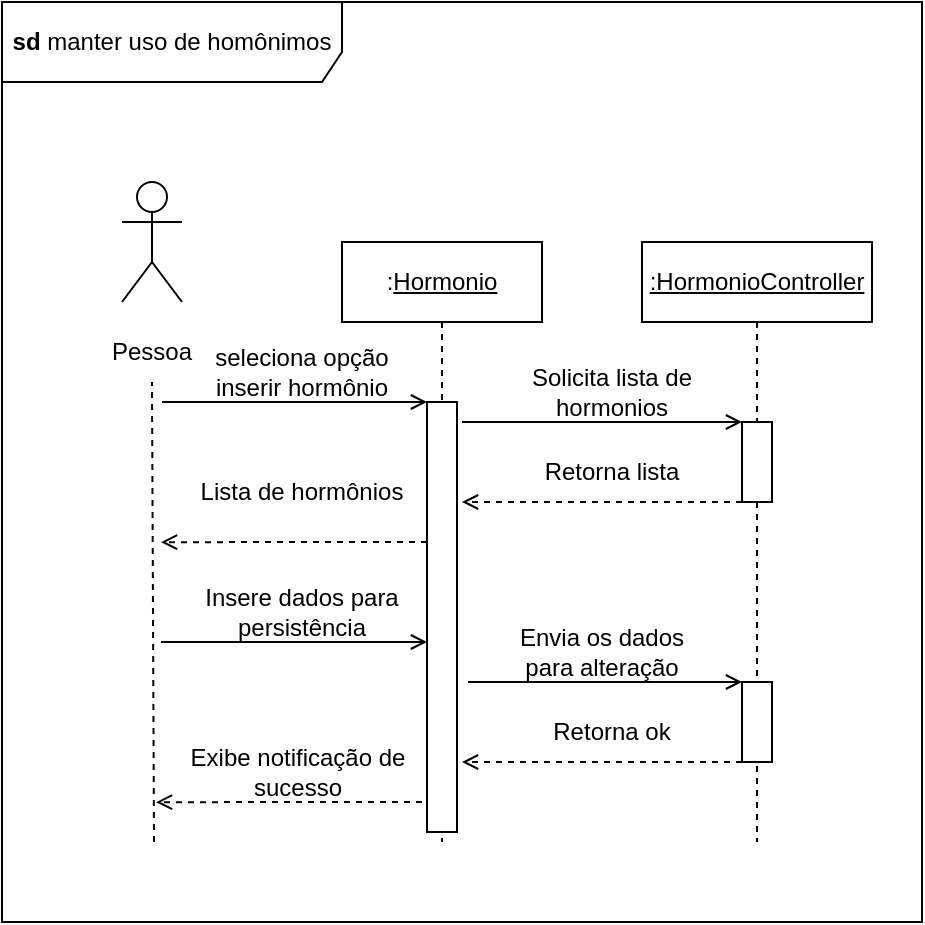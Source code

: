 <mxfile version="21.7.2" type="github">
  <diagram name="Página-1" id="gihpD0etb8r8OHIwZ6kv">
    <mxGraphModel dx="1434" dy="800" grid="0" gridSize="10" guides="1" tooltips="1" connect="1" arrows="1" fold="1" page="1" pageScale="1" pageWidth="827" pageHeight="1169" math="0" shadow="0">
      <root>
        <mxCell id="0" />
        <mxCell id="1" parent="0" />
        <mxCell id="MCNykvPJfx8BUbakbppT-4" value="&lt;b&gt;sd &lt;/b&gt;manter uso de homônimos" style="shape=umlFrame;whiteSpace=wrap;html=1;pointerEvents=0;width=170;height=40;" vertex="1" parent="1">
          <mxGeometry x="160" y="120" width="460" height="460" as="geometry" />
        </mxCell>
        <mxCell id="MCNykvPJfx8BUbakbppT-7" value=":&lt;u&gt;Hormonio&lt;/u&gt;" style="shape=umlLifeline;perimeter=lifelinePerimeter;whiteSpace=wrap;html=1;container=1;dropTarget=0;collapsible=0;recursiveResize=0;outlineConnect=0;portConstraint=eastwest;newEdgeStyle={&quot;curved&quot;:0,&quot;rounded&quot;:0};" vertex="1" parent="1">
          <mxGeometry x="330" y="240" width="100" height="300" as="geometry" />
        </mxCell>
        <mxCell id="MCNykvPJfx8BUbakbppT-8" value="&lt;u&gt;:HormonioController&lt;/u&gt;" style="shape=umlLifeline;perimeter=lifelinePerimeter;whiteSpace=wrap;html=1;container=1;dropTarget=0;collapsible=0;recursiveResize=0;outlineConnect=0;portConstraint=eastwest;newEdgeStyle={&quot;curved&quot;:0,&quot;rounded&quot;:0};" vertex="1" parent="1">
          <mxGeometry x="480" y="240" width="115" height="300" as="geometry" />
        </mxCell>
        <mxCell id="MCNykvPJfx8BUbakbppT-11" value="" style="shape=umlActor;verticalLabelPosition=bottom;verticalAlign=top;html=1;" vertex="1" parent="1">
          <mxGeometry x="220" y="210" width="30" height="60" as="geometry" />
        </mxCell>
        <mxCell id="MCNykvPJfx8BUbakbppT-18" value="Pessoa" style="text;html=1;strokeColor=none;fillColor=none;align=center;verticalAlign=middle;whiteSpace=wrap;rounded=0;" vertex="1" parent="1">
          <mxGeometry x="205" y="280" width="60" height="30" as="geometry" />
        </mxCell>
        <mxCell id="MCNykvPJfx8BUbakbppT-21" value="" style="endArrow=none;dashed=1;html=1;rounded=0;entryX=0.5;entryY=1;entryDx=0;entryDy=0;exitX=0.55;exitY=0;exitDx=0;exitDy=0;exitPerimeter=0;" edge="1" parent="1" source="MCNykvPJfx8BUbakbppT-22" target="MCNykvPJfx8BUbakbppT-18">
          <mxGeometry width="50" height="50" relative="1" as="geometry">
            <mxPoint x="390" y="440" as="sourcePoint" />
            <mxPoint x="440" y="390" as="targetPoint" />
          </mxGeometry>
        </mxCell>
        <mxCell id="MCNykvPJfx8BUbakbppT-22" value="" style="text;strokeColor=none;fillColor=none;align=left;verticalAlign=middle;spacingTop=-1;spacingLeft=4;spacingRight=4;rotatable=0;labelPosition=right;points=[];portConstraint=eastwest;" vertex="1" parent="1">
          <mxGeometry x="225" y="540" width="20" height="14" as="geometry" />
        </mxCell>
        <mxCell id="MCNykvPJfx8BUbakbppT-23" value="" style="rounded=0;whiteSpace=wrap;html=1;" vertex="1" parent="1">
          <mxGeometry x="372.5" y="320" width="15" height="215" as="geometry" />
        </mxCell>
        <mxCell id="MCNykvPJfx8BUbakbppT-26" value="" style="endArrow=open;html=1;rounded=0;entryX=0;entryY=0;entryDx=0;entryDy=0;endFill=0;" edge="1" parent="1" target="MCNykvPJfx8BUbakbppT-23">
          <mxGeometry width="50" height="50" relative="1" as="geometry">
            <mxPoint x="240" y="320" as="sourcePoint" />
            <mxPoint x="440" y="390" as="targetPoint" />
          </mxGeometry>
        </mxCell>
        <mxCell id="MCNykvPJfx8BUbakbppT-28" value="" style="endArrow=open;html=1;rounded=0;endFill=0;entryX=0;entryY=0;entryDx=0;entryDy=0;" edge="1" parent="1" target="MCNykvPJfx8BUbakbppT-29">
          <mxGeometry width="50" height="50" relative="1" as="geometry">
            <mxPoint x="393" y="460" as="sourcePoint" />
            <mxPoint x="383" y="330" as="targetPoint" />
          </mxGeometry>
        </mxCell>
        <mxCell id="MCNykvPJfx8BUbakbppT-29" value="" style="rounded=0;whiteSpace=wrap;html=1;" vertex="1" parent="1">
          <mxGeometry x="530" y="460" width="15" height="40" as="geometry" />
        </mxCell>
        <mxCell id="MCNykvPJfx8BUbakbppT-30" value="" style="endArrow=open;html=1;rounded=0;endFill=0;exitX=0;exitY=1;exitDx=0;exitDy=0;dashed=1;" edge="1" parent="1" source="MCNykvPJfx8BUbakbppT-29">
          <mxGeometry width="50" height="50" relative="1" as="geometry">
            <mxPoint x="401" y="380" as="sourcePoint" />
            <mxPoint x="390" y="500" as="targetPoint" />
          </mxGeometry>
        </mxCell>
        <mxCell id="MCNykvPJfx8BUbakbppT-31" value="Envia os dados para alteração" style="text;html=1;strokeColor=none;fillColor=none;align=center;verticalAlign=middle;whiteSpace=wrap;rounded=0;" vertex="1" parent="1">
          <mxGeometry x="405" y="430" width="110" height="30" as="geometry" />
        </mxCell>
        <mxCell id="MCNykvPJfx8BUbakbppT-32" value="Retorna ok" style="text;html=1;strokeColor=none;fillColor=none;align=center;verticalAlign=middle;whiteSpace=wrap;rounded=0;" vertex="1" parent="1">
          <mxGeometry x="425" y="470" width="80" height="30" as="geometry" />
        </mxCell>
        <mxCell id="MCNykvPJfx8BUbakbppT-33" value="" style="endArrow=open;html=1;rounded=0;endFill=0;exitX=0.033;exitY=0.195;exitDx=0;exitDy=0;dashed=1;exitPerimeter=0;" edge="1" parent="1">
          <mxGeometry width="50" height="50" relative="1" as="geometry">
            <mxPoint x="372.505" y="390.005" as="sourcePoint" />
            <mxPoint x="239.51" y="390.08" as="targetPoint" />
          </mxGeometry>
        </mxCell>
        <mxCell id="MCNykvPJfx8BUbakbppT-34" value="seleciona opção inserir hormônio" style="text;html=1;strokeColor=none;fillColor=none;align=center;verticalAlign=middle;whiteSpace=wrap;rounded=0;" vertex="1" parent="1">
          <mxGeometry x="255" y="290" width="110" height="30" as="geometry" />
        </mxCell>
        <mxCell id="MCNykvPJfx8BUbakbppT-35" value="Lista de hormônios" style="text;html=1;strokeColor=none;fillColor=none;align=center;verticalAlign=middle;whiteSpace=wrap;rounded=0;" vertex="1" parent="1">
          <mxGeometry x="245" y="350" width="130" height="30" as="geometry" />
        </mxCell>
        <mxCell id="MCNykvPJfx8BUbakbppT-37" value="" style="rounded=0;whiteSpace=wrap;html=1;" vertex="1" parent="1">
          <mxGeometry x="530" y="330" width="15" height="40" as="geometry" />
        </mxCell>
        <mxCell id="MCNykvPJfx8BUbakbppT-38" value="Solicita lista de hormonios" style="text;html=1;strokeColor=none;fillColor=none;align=center;verticalAlign=middle;whiteSpace=wrap;rounded=0;" vertex="1" parent="1">
          <mxGeometry x="400" y="300" width="130" height="30" as="geometry" />
        </mxCell>
        <mxCell id="MCNykvPJfx8BUbakbppT-39" value="Retorna lista" style="text;html=1;strokeColor=none;fillColor=none;align=center;verticalAlign=middle;whiteSpace=wrap;rounded=0;" vertex="1" parent="1">
          <mxGeometry x="425" y="340" width="80" height="30" as="geometry" />
        </mxCell>
        <mxCell id="MCNykvPJfx8BUbakbppT-40" value="" style="endArrow=open;html=1;rounded=0;endFill=0;entryX=0;entryY=0;entryDx=0;entryDy=0;" edge="1" parent="1">
          <mxGeometry width="50" height="50" relative="1" as="geometry">
            <mxPoint x="390" y="330" as="sourcePoint" />
            <mxPoint x="530" y="330" as="targetPoint" />
          </mxGeometry>
        </mxCell>
        <mxCell id="MCNykvPJfx8BUbakbppT-41" value="" style="endArrow=open;html=1;rounded=0;endFill=0;exitX=0;exitY=1;exitDx=0;exitDy=0;dashed=1;" edge="1" parent="1">
          <mxGeometry width="50" height="50" relative="1" as="geometry">
            <mxPoint x="530" y="370" as="sourcePoint" />
            <mxPoint x="390" y="370" as="targetPoint" />
          </mxGeometry>
        </mxCell>
        <mxCell id="MCNykvPJfx8BUbakbppT-42" value="" style="endArrow=open;html=1;rounded=0;entryX=0;entryY=0;entryDx=0;entryDy=0;endFill=0;" edge="1" parent="1">
          <mxGeometry width="50" height="50" relative="1" as="geometry">
            <mxPoint x="239.5" y="440" as="sourcePoint" />
            <mxPoint x="372.5" y="440" as="targetPoint" />
          </mxGeometry>
        </mxCell>
        <mxCell id="MCNykvPJfx8BUbakbppT-43" value="Insere dados para persistência" style="text;html=1;strokeColor=none;fillColor=none;align=center;verticalAlign=middle;whiteSpace=wrap;rounded=0;" vertex="1" parent="1">
          <mxGeometry x="254.5" y="410" width="110" height="30" as="geometry" />
        </mxCell>
        <mxCell id="MCNykvPJfx8BUbakbppT-44" value="" style="endArrow=open;html=1;rounded=0;endFill=0;exitX=0.033;exitY=0.195;exitDx=0;exitDy=0;dashed=1;exitPerimeter=0;" edge="1" parent="1">
          <mxGeometry width="50" height="50" relative="1" as="geometry">
            <mxPoint x="370.005" y="520.005" as="sourcePoint" />
            <mxPoint x="237.01" y="520.08" as="targetPoint" />
          </mxGeometry>
        </mxCell>
        <mxCell id="MCNykvPJfx8BUbakbppT-45" value="Exibe notificação de sucesso" style="text;html=1;strokeColor=none;fillColor=none;align=center;verticalAlign=middle;whiteSpace=wrap;rounded=0;" vertex="1" parent="1">
          <mxGeometry x="242.5" y="490" width="130" height="30" as="geometry" />
        </mxCell>
      </root>
    </mxGraphModel>
  </diagram>
</mxfile>

